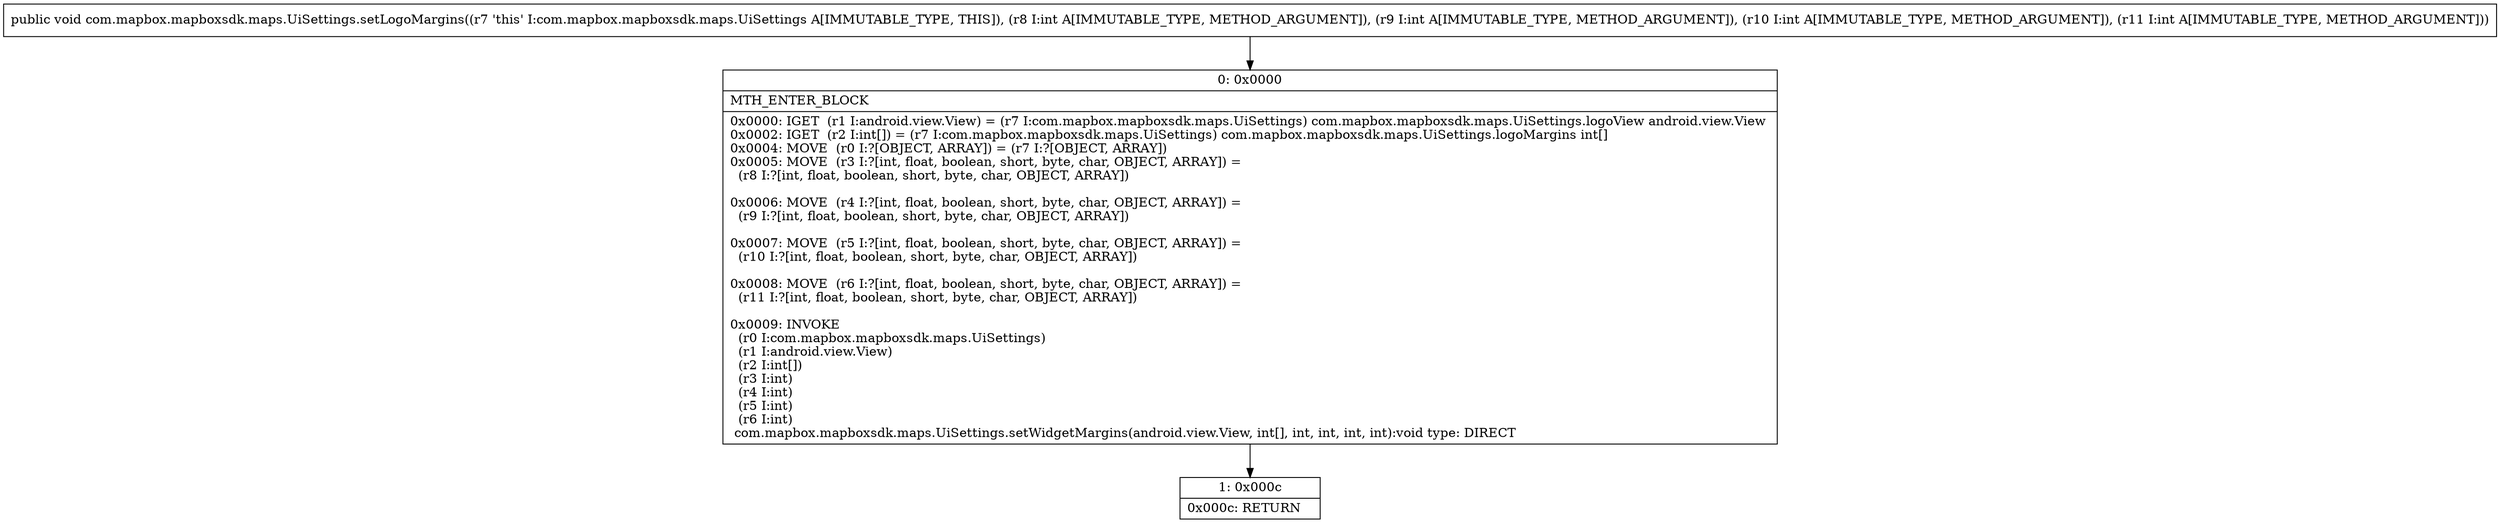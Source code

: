 digraph "CFG forcom.mapbox.mapboxsdk.maps.UiSettings.setLogoMargins(IIII)V" {
Node_0 [shape=record,label="{0\:\ 0x0000|MTH_ENTER_BLOCK\l|0x0000: IGET  (r1 I:android.view.View) = (r7 I:com.mapbox.mapboxsdk.maps.UiSettings) com.mapbox.mapboxsdk.maps.UiSettings.logoView android.view.View \l0x0002: IGET  (r2 I:int[]) = (r7 I:com.mapbox.mapboxsdk.maps.UiSettings) com.mapbox.mapboxsdk.maps.UiSettings.logoMargins int[] \l0x0004: MOVE  (r0 I:?[OBJECT, ARRAY]) = (r7 I:?[OBJECT, ARRAY]) \l0x0005: MOVE  (r3 I:?[int, float, boolean, short, byte, char, OBJECT, ARRAY]) = \l  (r8 I:?[int, float, boolean, short, byte, char, OBJECT, ARRAY])\l \l0x0006: MOVE  (r4 I:?[int, float, boolean, short, byte, char, OBJECT, ARRAY]) = \l  (r9 I:?[int, float, boolean, short, byte, char, OBJECT, ARRAY])\l \l0x0007: MOVE  (r5 I:?[int, float, boolean, short, byte, char, OBJECT, ARRAY]) = \l  (r10 I:?[int, float, boolean, short, byte, char, OBJECT, ARRAY])\l \l0x0008: MOVE  (r6 I:?[int, float, boolean, short, byte, char, OBJECT, ARRAY]) = \l  (r11 I:?[int, float, boolean, short, byte, char, OBJECT, ARRAY])\l \l0x0009: INVOKE  \l  (r0 I:com.mapbox.mapboxsdk.maps.UiSettings)\l  (r1 I:android.view.View)\l  (r2 I:int[])\l  (r3 I:int)\l  (r4 I:int)\l  (r5 I:int)\l  (r6 I:int)\l com.mapbox.mapboxsdk.maps.UiSettings.setWidgetMargins(android.view.View, int[], int, int, int, int):void type: DIRECT \l}"];
Node_1 [shape=record,label="{1\:\ 0x000c|0x000c: RETURN   \l}"];
MethodNode[shape=record,label="{public void com.mapbox.mapboxsdk.maps.UiSettings.setLogoMargins((r7 'this' I:com.mapbox.mapboxsdk.maps.UiSettings A[IMMUTABLE_TYPE, THIS]), (r8 I:int A[IMMUTABLE_TYPE, METHOD_ARGUMENT]), (r9 I:int A[IMMUTABLE_TYPE, METHOD_ARGUMENT]), (r10 I:int A[IMMUTABLE_TYPE, METHOD_ARGUMENT]), (r11 I:int A[IMMUTABLE_TYPE, METHOD_ARGUMENT])) }"];
MethodNode -> Node_0;
Node_0 -> Node_1;
}

